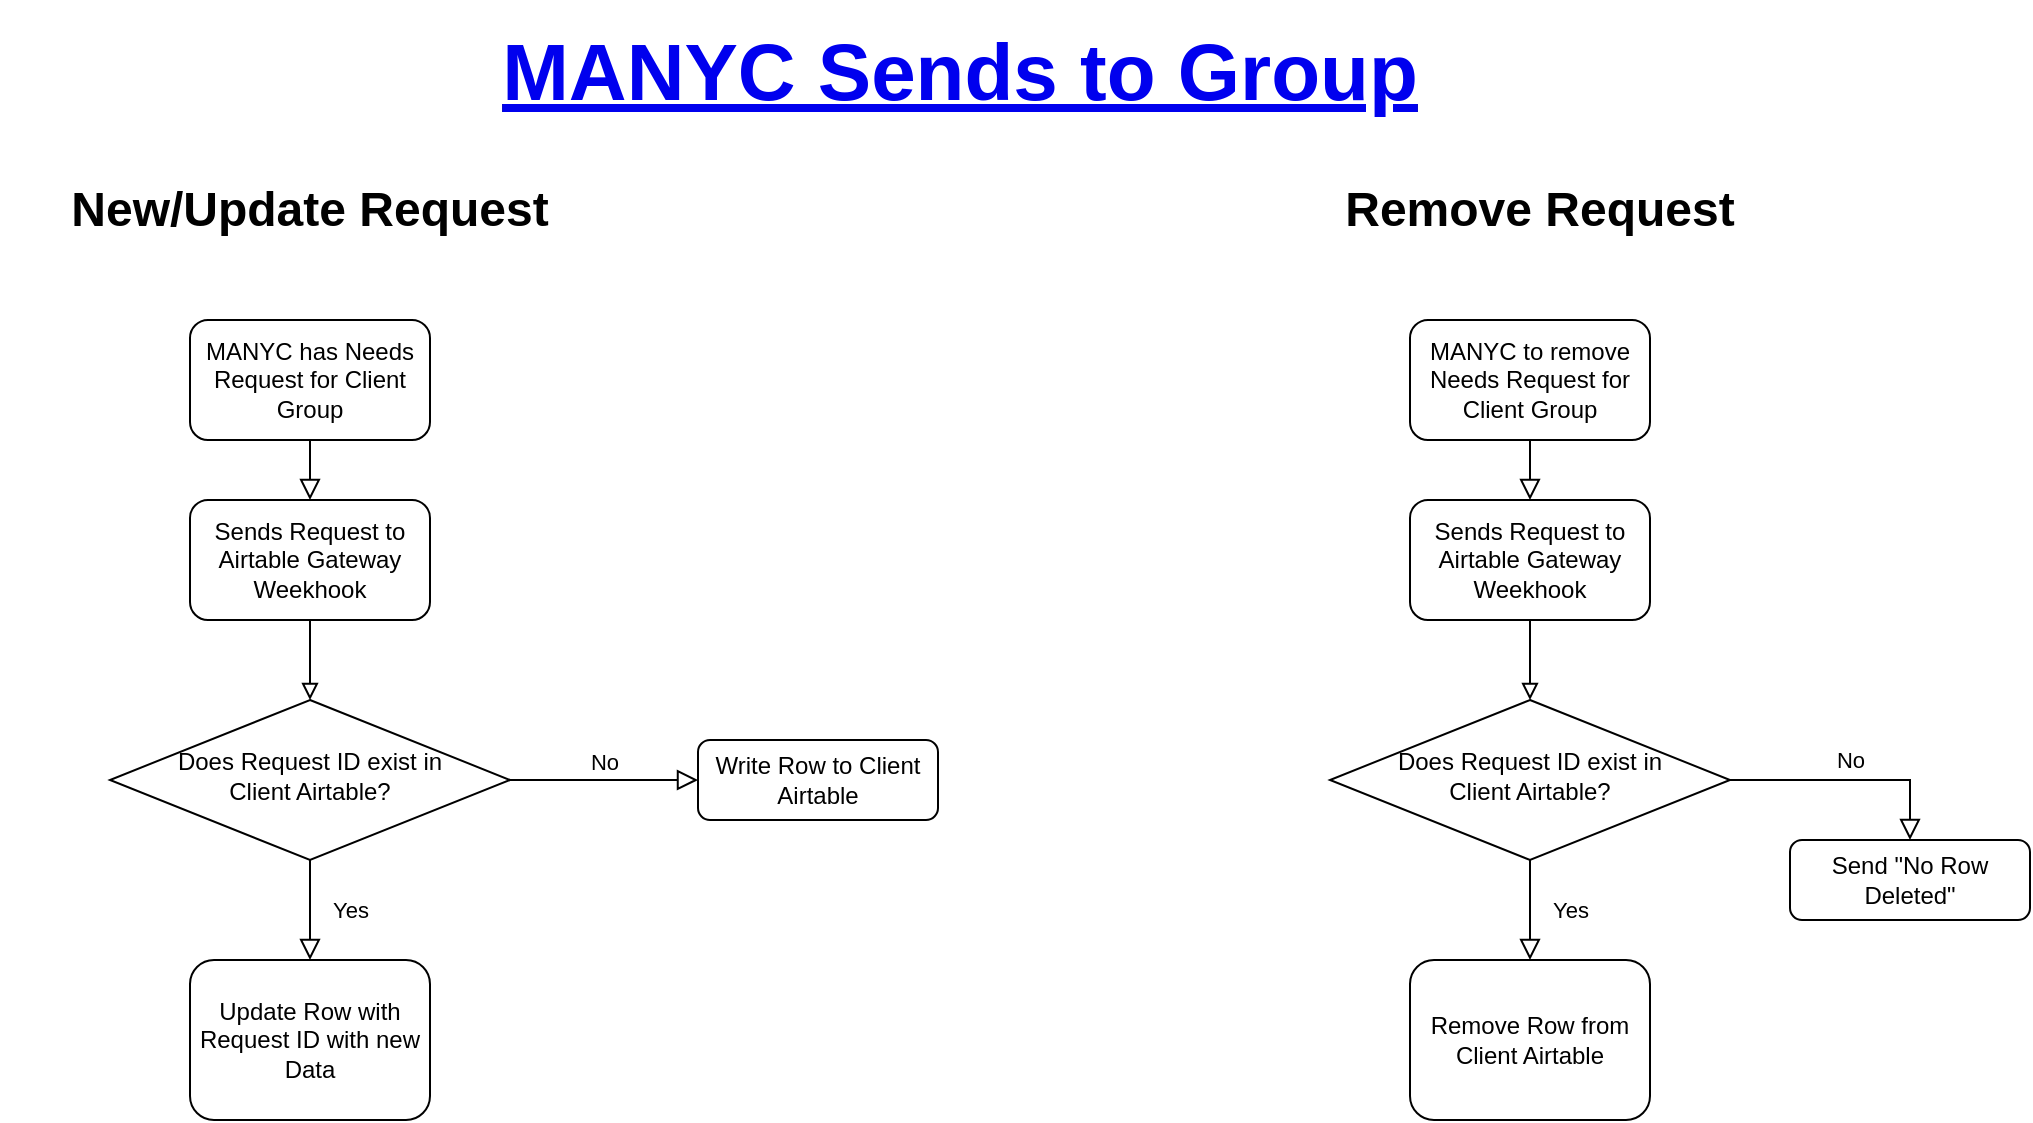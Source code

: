 <mxfile version="13.0.3" type="device"><diagram id="C5RBs43oDa-KdzZeNtuy" name="Page-1"><mxGraphModel dx="1186" dy="774" grid="1" gridSize="10" guides="1" tooltips="1" connect="1" arrows="1" fold="1" page="1" pageScale="1" pageWidth="1169" pageHeight="827" math="0" shadow="0"><root><mxCell id="WIyWlLk6GJQsqaUBKTNV-0"/><mxCell id="WIyWlLk6GJQsqaUBKTNV-1" parent="WIyWlLk6GJQsqaUBKTNV-0"/><mxCell id="WIyWlLk6GJQsqaUBKTNV-3" value="MANYC has Needs Request for Client Group" style="rounded=1;whiteSpace=wrap;html=1;fontSize=12;glass=0;strokeWidth=1;shadow=0;" parent="WIyWlLk6GJQsqaUBKTNV-1" vertex="1"><mxGeometry x="200" y="160" width="120" height="60" as="geometry"/></mxCell><mxCell id="WIyWlLk6GJQsqaUBKTNV-4" value="Yes" style="rounded=0;html=1;jettySize=auto;orthogonalLoop=1;fontSize=11;endArrow=block;endFill=0;endSize=8;strokeWidth=1;shadow=0;labelBackgroundColor=none;edgeStyle=orthogonalEdgeStyle;" parent="WIyWlLk6GJQsqaUBKTNV-1" source="WIyWlLk6GJQsqaUBKTNV-6" edge="1"><mxGeometry y="20" relative="1" as="geometry"><mxPoint as="offset"/><mxPoint x="260" y="480" as="targetPoint"/></mxGeometry></mxCell><mxCell id="WIyWlLk6GJQsqaUBKTNV-5" value="No" style="edgeStyle=orthogonalEdgeStyle;rounded=0;html=1;jettySize=auto;orthogonalLoop=1;fontSize=11;endArrow=block;endFill=0;endSize=8;strokeWidth=1;shadow=0;labelBackgroundColor=none;" parent="WIyWlLk6GJQsqaUBKTNV-1" source="WIyWlLk6GJQsqaUBKTNV-6" edge="1"><mxGeometry y="10" relative="1" as="geometry"><mxPoint as="offset"/><mxPoint x="454" y="390" as="targetPoint"/></mxGeometry></mxCell><mxCell id="WIyWlLk6GJQsqaUBKTNV-6" value="Does Request ID exist in &lt;br&gt;Client Airtable?" style="rhombus;whiteSpace=wrap;html=1;shadow=0;fontFamily=Helvetica;fontSize=12;align=center;strokeWidth=1;spacing=6;spacingTop=-4;" parent="WIyWlLk6GJQsqaUBKTNV-1" vertex="1"><mxGeometry x="160" y="350" width="200" height="80" as="geometry"/></mxCell><mxCell id="WIyWlLk6GJQsqaUBKTNV-7" value="Write Row to Client Airtable" style="rounded=1;whiteSpace=wrap;html=1;fontSize=12;glass=0;strokeWidth=1;shadow=0;" parent="WIyWlLk6GJQsqaUBKTNV-1" vertex="1"><mxGeometry x="454" y="370" width="120" height="40" as="geometry"/></mxCell><mxCell id="WIyWlLk6GJQsqaUBKTNV-12" value="Update Row with Request ID with new Data" style="rounded=1;whiteSpace=wrap;html=1;fontSize=12;glass=0;strokeWidth=1;shadow=0;" parent="WIyWlLk6GJQsqaUBKTNV-1" vertex="1"><mxGeometry x="200" y="480" width="120" height="80" as="geometry"/></mxCell><mxCell id="AXz8uY2_BTqZBobkzq8B-2" value="" style="edgeStyle=orthogonalEdgeStyle;rounded=0;orthogonalLoop=1;jettySize=auto;html=1;endArrow=block;endFill=0;" parent="WIyWlLk6GJQsqaUBKTNV-1" source="AXz8uY2_BTqZBobkzq8B-0" target="WIyWlLk6GJQsqaUBKTNV-6" edge="1"><mxGeometry relative="1" as="geometry"/></mxCell><mxCell id="AXz8uY2_BTqZBobkzq8B-0" value="Sends Request to Airtable Gateway Weekhook" style="rounded=1;whiteSpace=wrap;html=1;fontSize=12;glass=0;strokeWidth=1;shadow=0;" parent="WIyWlLk6GJQsqaUBKTNV-1" vertex="1"><mxGeometry x="200" y="250" width="120" height="60" as="geometry"/></mxCell><mxCell id="AXz8uY2_BTqZBobkzq8B-1" value="" style="rounded=0;html=1;jettySize=auto;orthogonalLoop=1;fontSize=11;endArrow=block;endFill=0;endSize=8;strokeWidth=1;shadow=0;labelBackgroundColor=none;edgeStyle=orthogonalEdgeStyle;exitX=0.5;exitY=1;exitDx=0;exitDy=0;" parent="WIyWlLk6GJQsqaUBKTNV-1" source="WIyWlLk6GJQsqaUBKTNV-3" edge="1"><mxGeometry relative="1" as="geometry"><mxPoint x="270" y="340" as="sourcePoint"/><mxPoint x="260" y="250" as="targetPoint"/></mxGeometry></mxCell><mxCell id="AXz8uY2_BTqZBobkzq8B-3" value="&lt;a href=&quot;https://docs.google.com/document/d/1qLCMoeR5NdbmkTr10003UOVVsTBdpE73oBApDGIWCPQ/edit?usp=sharing&quot;&gt;MANYC Sends to Group&lt;/a&gt;" style="text;html=1;strokeColor=none;fillColor=none;align=center;verticalAlign=middle;whiteSpace=wrap;rounded=0;fontSize=40;fontStyle=5" parent="WIyWlLk6GJQsqaUBKTNV-1" vertex="1"><mxGeometry x="340" width="490" height="70" as="geometry"/></mxCell><mxCell id="AXz8uY2_BTqZBobkzq8B-4" value="New/Update Request" style="text;html=1;strokeColor=none;fillColor=none;align=center;verticalAlign=middle;whiteSpace=wrap;rounded=0;fontSize=24;fontStyle=1" parent="WIyWlLk6GJQsqaUBKTNV-1" vertex="1"><mxGeometry x="105" y="90" width="310" height="30" as="geometry"/></mxCell><mxCell id="AXz8uY2_BTqZBobkzq8B-11" value="Remove Request" style="text;html=1;strokeColor=none;fillColor=none;align=center;verticalAlign=middle;whiteSpace=wrap;rounded=0;fontSize=24;fontStyle=1" parent="WIyWlLk6GJQsqaUBKTNV-1" vertex="1"><mxGeometry x="720" y="90" width="310" height="30" as="geometry"/></mxCell><mxCell id="AXz8uY2_BTqZBobkzq8B-19" value="MANYC to remove Needs Request for Client Group" style="rounded=1;whiteSpace=wrap;html=1;fontSize=12;glass=0;strokeWidth=1;shadow=0;" parent="WIyWlLk6GJQsqaUBKTNV-1" vertex="1"><mxGeometry x="810" y="160" width="120" height="60" as="geometry"/></mxCell><mxCell id="AXz8uY2_BTqZBobkzq8B-20" value="Yes" style="rounded=0;html=1;jettySize=auto;orthogonalLoop=1;fontSize=11;endArrow=block;endFill=0;endSize=8;strokeWidth=1;shadow=0;labelBackgroundColor=none;edgeStyle=orthogonalEdgeStyle;" parent="WIyWlLk6GJQsqaUBKTNV-1" source="AXz8uY2_BTqZBobkzq8B-22" edge="1"><mxGeometry y="20" relative="1" as="geometry"><mxPoint as="offset"/><mxPoint x="870" y="480" as="targetPoint"/></mxGeometry></mxCell><mxCell id="AXz8uY2_BTqZBobkzq8B-22" value="Does Request ID exist in &lt;br&gt;Client Airtable?" style="rhombus;whiteSpace=wrap;html=1;shadow=0;fontFamily=Helvetica;fontSize=12;align=center;strokeWidth=1;spacing=6;spacingTop=-4;" parent="WIyWlLk6GJQsqaUBKTNV-1" vertex="1"><mxGeometry x="770" y="350" width="200" height="80" as="geometry"/></mxCell><mxCell id="AXz8uY2_BTqZBobkzq8B-23" value="Send &quot;No Row Deleted&quot;" style="rounded=1;whiteSpace=wrap;html=1;fontSize=12;glass=0;strokeWidth=1;shadow=0;" parent="WIyWlLk6GJQsqaUBKTNV-1" vertex="1"><mxGeometry x="1000" y="420" width="120" height="40" as="geometry"/></mxCell><mxCell id="AXz8uY2_BTqZBobkzq8B-24" value="Remove Row from Client Airtable" style="rounded=1;whiteSpace=wrap;html=1;fontSize=12;glass=0;strokeWidth=1;shadow=0;" parent="WIyWlLk6GJQsqaUBKTNV-1" vertex="1"><mxGeometry x="810" y="480" width="120" height="80" as="geometry"/></mxCell><mxCell id="AXz8uY2_BTqZBobkzq8B-25" value="" style="edgeStyle=orthogonalEdgeStyle;rounded=0;orthogonalLoop=1;jettySize=auto;html=1;endArrow=block;endFill=0;" parent="WIyWlLk6GJQsqaUBKTNV-1" source="AXz8uY2_BTqZBobkzq8B-26" target="AXz8uY2_BTqZBobkzq8B-22" edge="1"><mxGeometry relative="1" as="geometry"/></mxCell><mxCell id="AXz8uY2_BTqZBobkzq8B-26" value="Sends Request to Airtable Gateway Weekhook" style="rounded=1;whiteSpace=wrap;html=1;fontSize=12;glass=0;strokeWidth=1;shadow=0;" parent="WIyWlLk6GJQsqaUBKTNV-1" vertex="1"><mxGeometry x="810" y="250" width="120" height="60" as="geometry"/></mxCell><mxCell id="AXz8uY2_BTqZBobkzq8B-27" value="" style="rounded=0;html=1;jettySize=auto;orthogonalLoop=1;fontSize=11;endArrow=block;endFill=0;endSize=8;strokeWidth=1;shadow=0;labelBackgroundColor=none;edgeStyle=orthogonalEdgeStyle;exitX=0.5;exitY=1;exitDx=0;exitDy=0;" parent="WIyWlLk6GJQsqaUBKTNV-1" source="AXz8uY2_BTqZBobkzq8B-19" edge="1"><mxGeometry relative="1" as="geometry"><mxPoint x="880" y="340" as="sourcePoint"/><mxPoint x="870" y="250" as="targetPoint"/></mxGeometry></mxCell><mxCell id="AXz8uY2_BTqZBobkzq8B-32" value="No" style="edgeStyle=orthogonalEdgeStyle;rounded=0;html=1;jettySize=auto;orthogonalLoop=1;fontSize=11;endArrow=block;endFill=0;endSize=8;strokeWidth=1;shadow=0;labelBackgroundColor=none;exitX=1;exitY=0.5;exitDx=0;exitDy=0;entryX=0.5;entryY=0;entryDx=0;entryDy=0;" parent="WIyWlLk6GJQsqaUBKTNV-1" source="AXz8uY2_BTqZBobkzq8B-22" target="AXz8uY2_BTqZBobkzq8B-23" edge="1"><mxGeometry y="10" relative="1" as="geometry"><mxPoint as="offset"/><mxPoint x="370" y="400" as="sourcePoint"/><mxPoint x="464" y="400" as="targetPoint"/></mxGeometry></mxCell></root></mxGraphModel></diagram></mxfile>